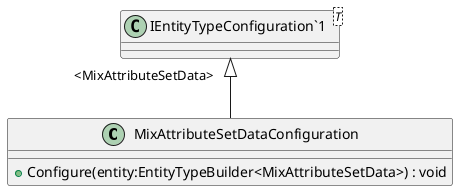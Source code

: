 @startuml
class MixAttributeSetDataConfiguration {
    + Configure(entity:EntityTypeBuilder<MixAttributeSetData>) : void
}
class "IEntityTypeConfiguration`1"<T> {
}
"IEntityTypeConfiguration`1" "<MixAttributeSetData>" <|-- MixAttributeSetDataConfiguration
@enduml
